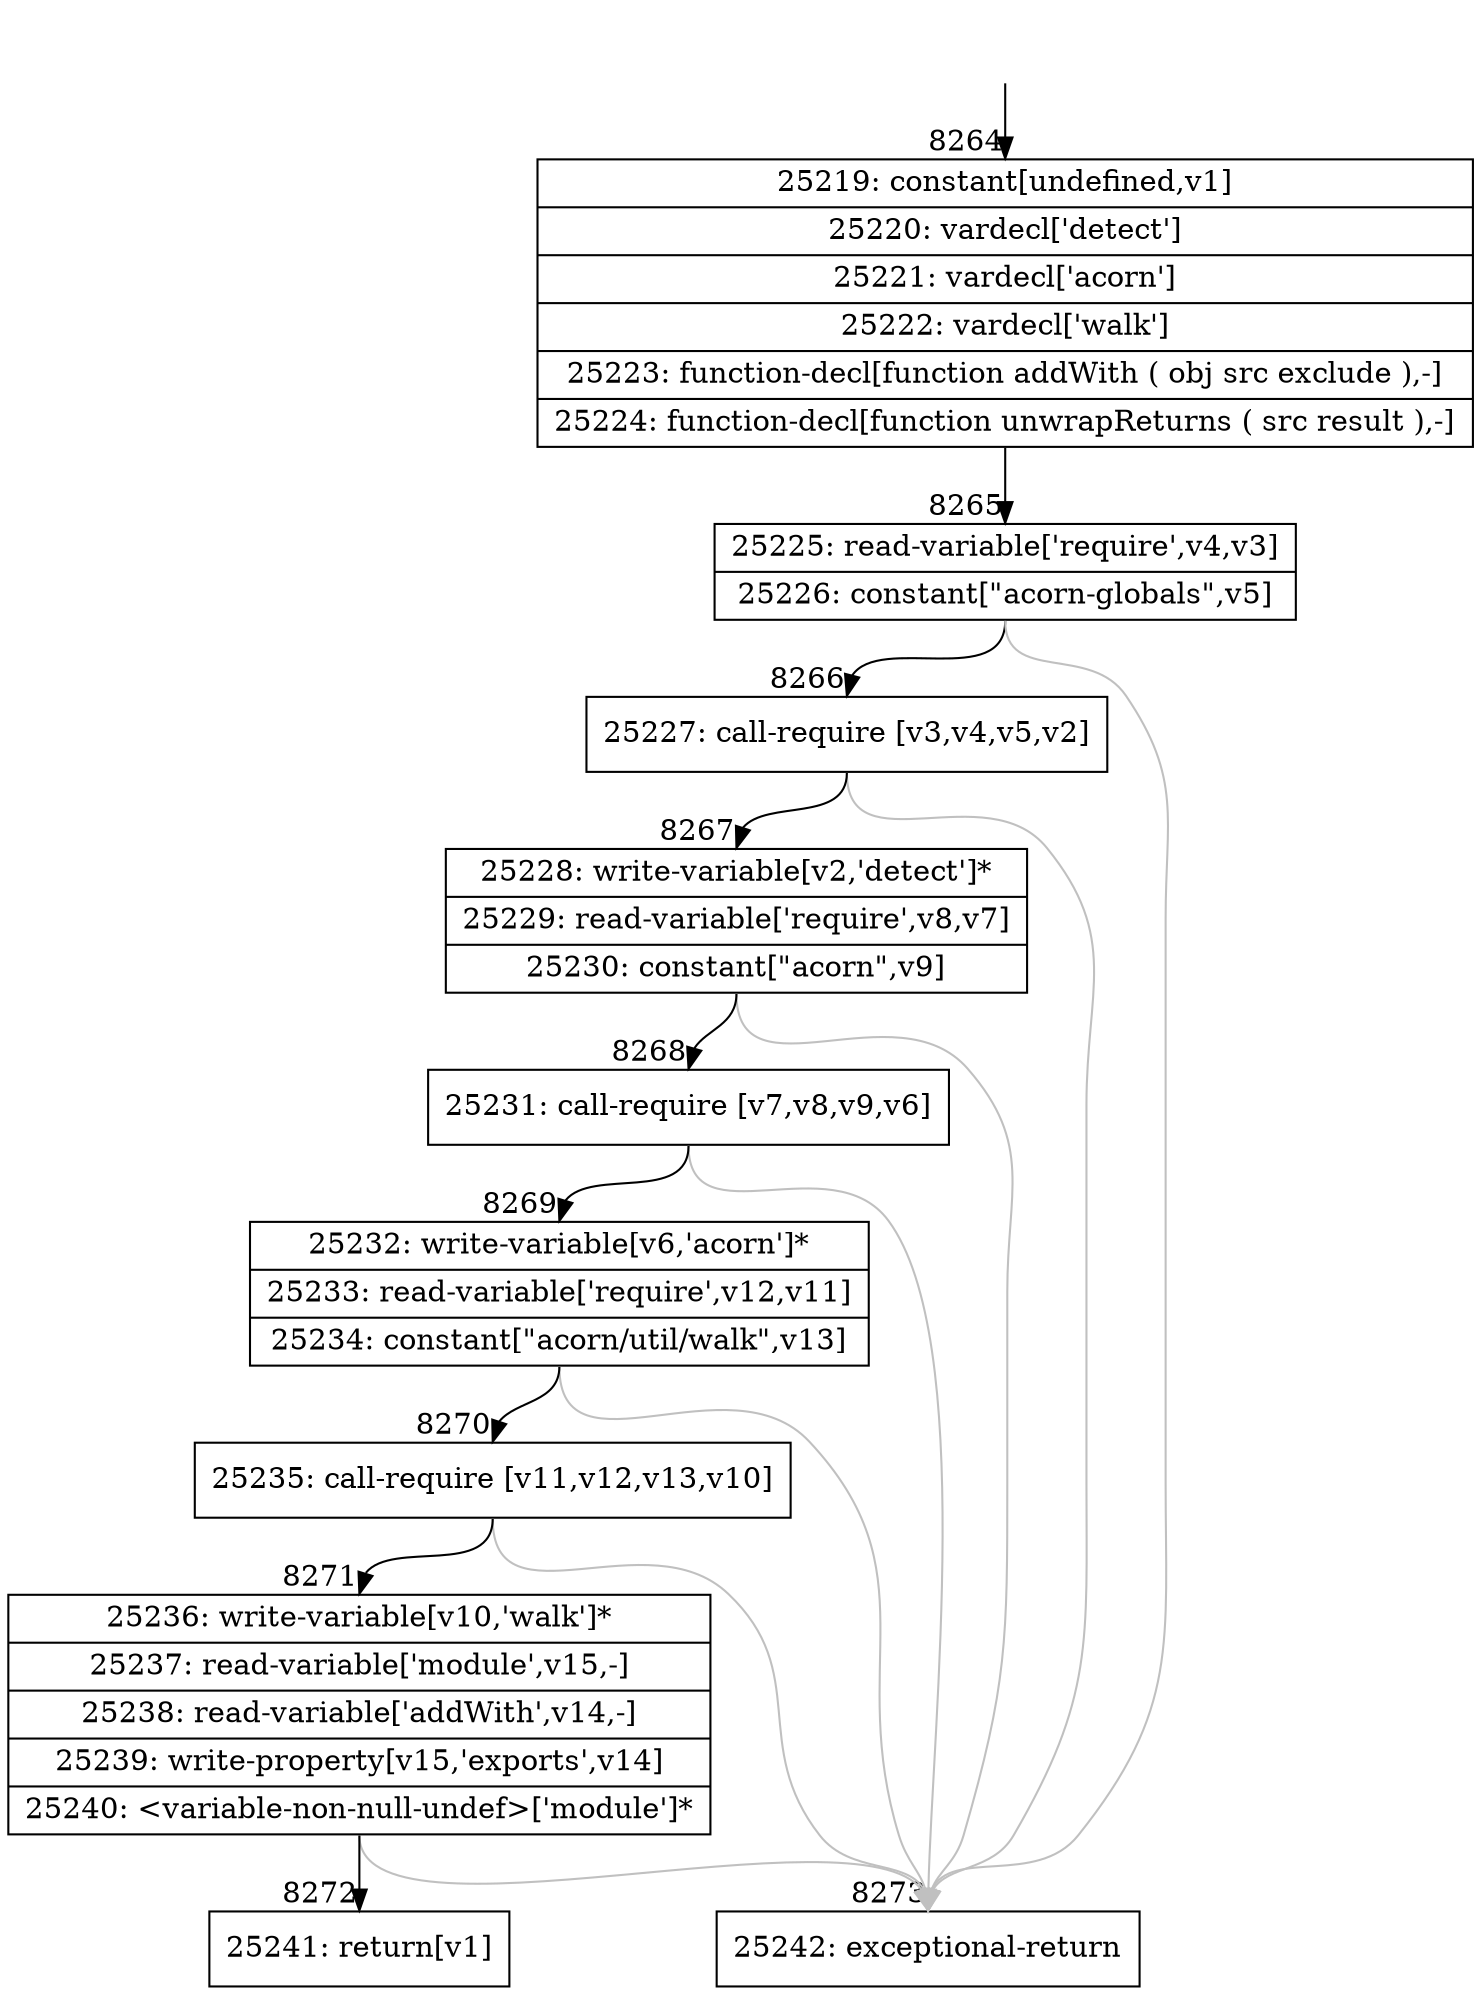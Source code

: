 digraph {
rankdir="TD"
BB_entry458[shape=none,label=""];
BB_entry458 -> BB8264 [tailport=s, headport=n, headlabel="    8264"]
BB8264 [shape=record label="{25219: constant[undefined,v1]|25220: vardecl['detect']|25221: vardecl['acorn']|25222: vardecl['walk']|25223: function-decl[function addWith ( obj src exclude ),-]|25224: function-decl[function unwrapReturns ( src result ),-]}" ] 
BB8264 -> BB8265 [tailport=s, headport=n, headlabel="      8265"]
BB8265 [shape=record label="{25225: read-variable['require',v4,v3]|25226: constant[\"acorn-globals\",v5]}" ] 
BB8265 -> BB8266 [tailport=s, headport=n, headlabel="      8266"]
BB8265 -> BB8273 [tailport=s, headport=n, color=gray, headlabel="      8273"]
BB8266 [shape=record label="{25227: call-require [v3,v4,v5,v2]}" ] 
BB8266 -> BB8267 [tailport=s, headport=n, headlabel="      8267"]
BB8266 -> BB8273 [tailport=s, headport=n, color=gray]
BB8267 [shape=record label="{25228: write-variable[v2,'detect']*|25229: read-variable['require',v8,v7]|25230: constant[\"acorn\",v9]}" ] 
BB8267 -> BB8268 [tailport=s, headport=n, headlabel="      8268"]
BB8267 -> BB8273 [tailport=s, headport=n, color=gray]
BB8268 [shape=record label="{25231: call-require [v7,v8,v9,v6]}" ] 
BB8268 -> BB8269 [tailport=s, headport=n, headlabel="      8269"]
BB8268 -> BB8273 [tailport=s, headport=n, color=gray]
BB8269 [shape=record label="{25232: write-variable[v6,'acorn']*|25233: read-variable['require',v12,v11]|25234: constant[\"acorn/util/walk\",v13]}" ] 
BB8269 -> BB8270 [tailport=s, headport=n, headlabel="      8270"]
BB8269 -> BB8273 [tailport=s, headport=n, color=gray]
BB8270 [shape=record label="{25235: call-require [v11,v12,v13,v10]}" ] 
BB8270 -> BB8271 [tailport=s, headport=n, headlabel="      8271"]
BB8270 -> BB8273 [tailport=s, headport=n, color=gray]
BB8271 [shape=record label="{25236: write-variable[v10,'walk']*|25237: read-variable['module',v15,-]|25238: read-variable['addWith',v14,-]|25239: write-property[v15,'exports',v14]|25240: \<variable-non-null-undef\>['module']*}" ] 
BB8271 -> BB8272 [tailport=s, headport=n, headlabel="      8272"]
BB8271 -> BB8273 [tailport=s, headport=n, color=gray]
BB8272 [shape=record label="{25241: return[v1]}" ] 
BB8273 [shape=record label="{25242: exceptional-return}" ] 
//#$~ 7592
}
